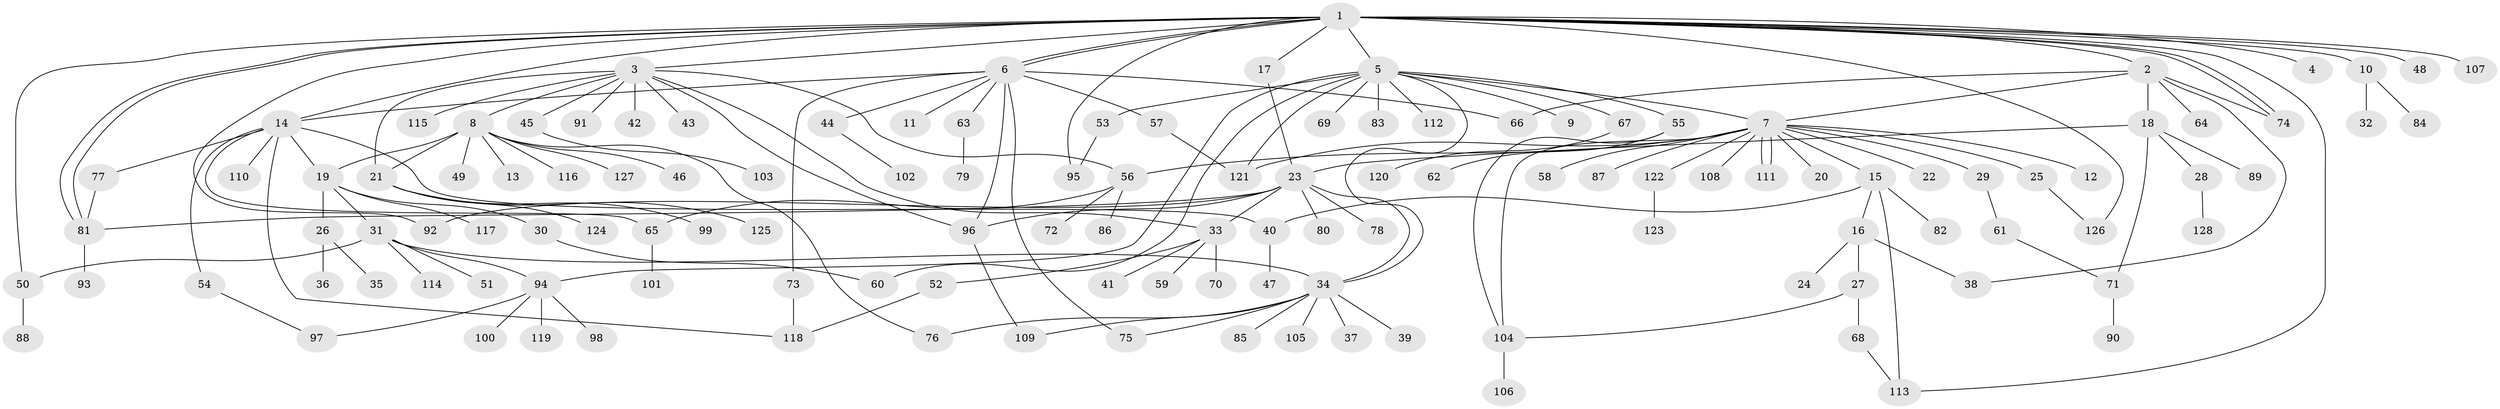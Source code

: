 // Generated by graph-tools (version 1.1) at 2025/26/03/09/25 03:26:07]
// undirected, 128 vertices, 168 edges
graph export_dot {
graph [start="1"]
  node [color=gray90,style=filled];
  1;
  2;
  3;
  4;
  5;
  6;
  7;
  8;
  9;
  10;
  11;
  12;
  13;
  14;
  15;
  16;
  17;
  18;
  19;
  20;
  21;
  22;
  23;
  24;
  25;
  26;
  27;
  28;
  29;
  30;
  31;
  32;
  33;
  34;
  35;
  36;
  37;
  38;
  39;
  40;
  41;
  42;
  43;
  44;
  45;
  46;
  47;
  48;
  49;
  50;
  51;
  52;
  53;
  54;
  55;
  56;
  57;
  58;
  59;
  60;
  61;
  62;
  63;
  64;
  65;
  66;
  67;
  68;
  69;
  70;
  71;
  72;
  73;
  74;
  75;
  76;
  77;
  78;
  79;
  80;
  81;
  82;
  83;
  84;
  85;
  86;
  87;
  88;
  89;
  90;
  91;
  92;
  93;
  94;
  95;
  96;
  97;
  98;
  99;
  100;
  101;
  102;
  103;
  104;
  105;
  106;
  107;
  108;
  109;
  110;
  111;
  112;
  113;
  114;
  115;
  116;
  117;
  118;
  119;
  120;
  121;
  122;
  123;
  124;
  125;
  126;
  127;
  128;
  1 -- 2;
  1 -- 3;
  1 -- 4;
  1 -- 5;
  1 -- 6;
  1 -- 6;
  1 -- 10;
  1 -- 14;
  1 -- 17;
  1 -- 48;
  1 -- 50;
  1 -- 74;
  1 -- 74;
  1 -- 81;
  1 -- 81;
  1 -- 92;
  1 -- 95;
  1 -- 107;
  1 -- 113;
  1 -- 126;
  2 -- 7;
  2 -- 18;
  2 -- 38;
  2 -- 64;
  2 -- 66;
  2 -- 74;
  3 -- 8;
  3 -- 21;
  3 -- 33;
  3 -- 42;
  3 -- 43;
  3 -- 45;
  3 -- 56;
  3 -- 91;
  3 -- 96;
  3 -- 115;
  5 -- 7;
  5 -- 9;
  5 -- 34;
  5 -- 53;
  5 -- 55;
  5 -- 60;
  5 -- 67;
  5 -- 69;
  5 -- 83;
  5 -- 94;
  5 -- 112;
  5 -- 121;
  6 -- 11;
  6 -- 14;
  6 -- 44;
  6 -- 57;
  6 -- 63;
  6 -- 66;
  6 -- 73;
  6 -- 75;
  6 -- 96;
  7 -- 12;
  7 -- 15;
  7 -- 20;
  7 -- 22;
  7 -- 25;
  7 -- 29;
  7 -- 56;
  7 -- 58;
  7 -- 87;
  7 -- 104;
  7 -- 108;
  7 -- 111;
  7 -- 111;
  7 -- 121;
  7 -- 122;
  8 -- 13;
  8 -- 19;
  8 -- 21;
  8 -- 46;
  8 -- 49;
  8 -- 76;
  8 -- 116;
  8 -- 127;
  10 -- 32;
  10 -- 84;
  14 -- 19;
  14 -- 40;
  14 -- 54;
  14 -- 65;
  14 -- 77;
  14 -- 110;
  14 -- 118;
  15 -- 16;
  15 -- 40;
  15 -- 82;
  15 -- 113;
  16 -- 24;
  16 -- 27;
  16 -- 38;
  17 -- 23;
  18 -- 23;
  18 -- 28;
  18 -- 71;
  18 -- 89;
  19 -- 26;
  19 -- 30;
  19 -- 31;
  19 -- 117;
  21 -- 99;
  21 -- 124;
  21 -- 125;
  23 -- 33;
  23 -- 34;
  23 -- 78;
  23 -- 80;
  23 -- 81;
  23 -- 92;
  23 -- 96;
  25 -- 126;
  26 -- 35;
  26 -- 36;
  27 -- 68;
  27 -- 104;
  28 -- 128;
  29 -- 61;
  30 -- 60;
  31 -- 34;
  31 -- 50;
  31 -- 51;
  31 -- 94;
  31 -- 114;
  33 -- 41;
  33 -- 52;
  33 -- 59;
  33 -- 70;
  34 -- 37;
  34 -- 39;
  34 -- 75;
  34 -- 76;
  34 -- 85;
  34 -- 105;
  34 -- 109;
  40 -- 47;
  44 -- 102;
  45 -- 103;
  50 -- 88;
  52 -- 118;
  53 -- 95;
  54 -- 97;
  55 -- 62;
  55 -- 104;
  56 -- 65;
  56 -- 72;
  56 -- 86;
  57 -- 121;
  61 -- 71;
  63 -- 79;
  65 -- 101;
  67 -- 120;
  68 -- 113;
  71 -- 90;
  73 -- 118;
  77 -- 81;
  81 -- 93;
  94 -- 97;
  94 -- 98;
  94 -- 100;
  94 -- 119;
  96 -- 109;
  104 -- 106;
  122 -- 123;
}
